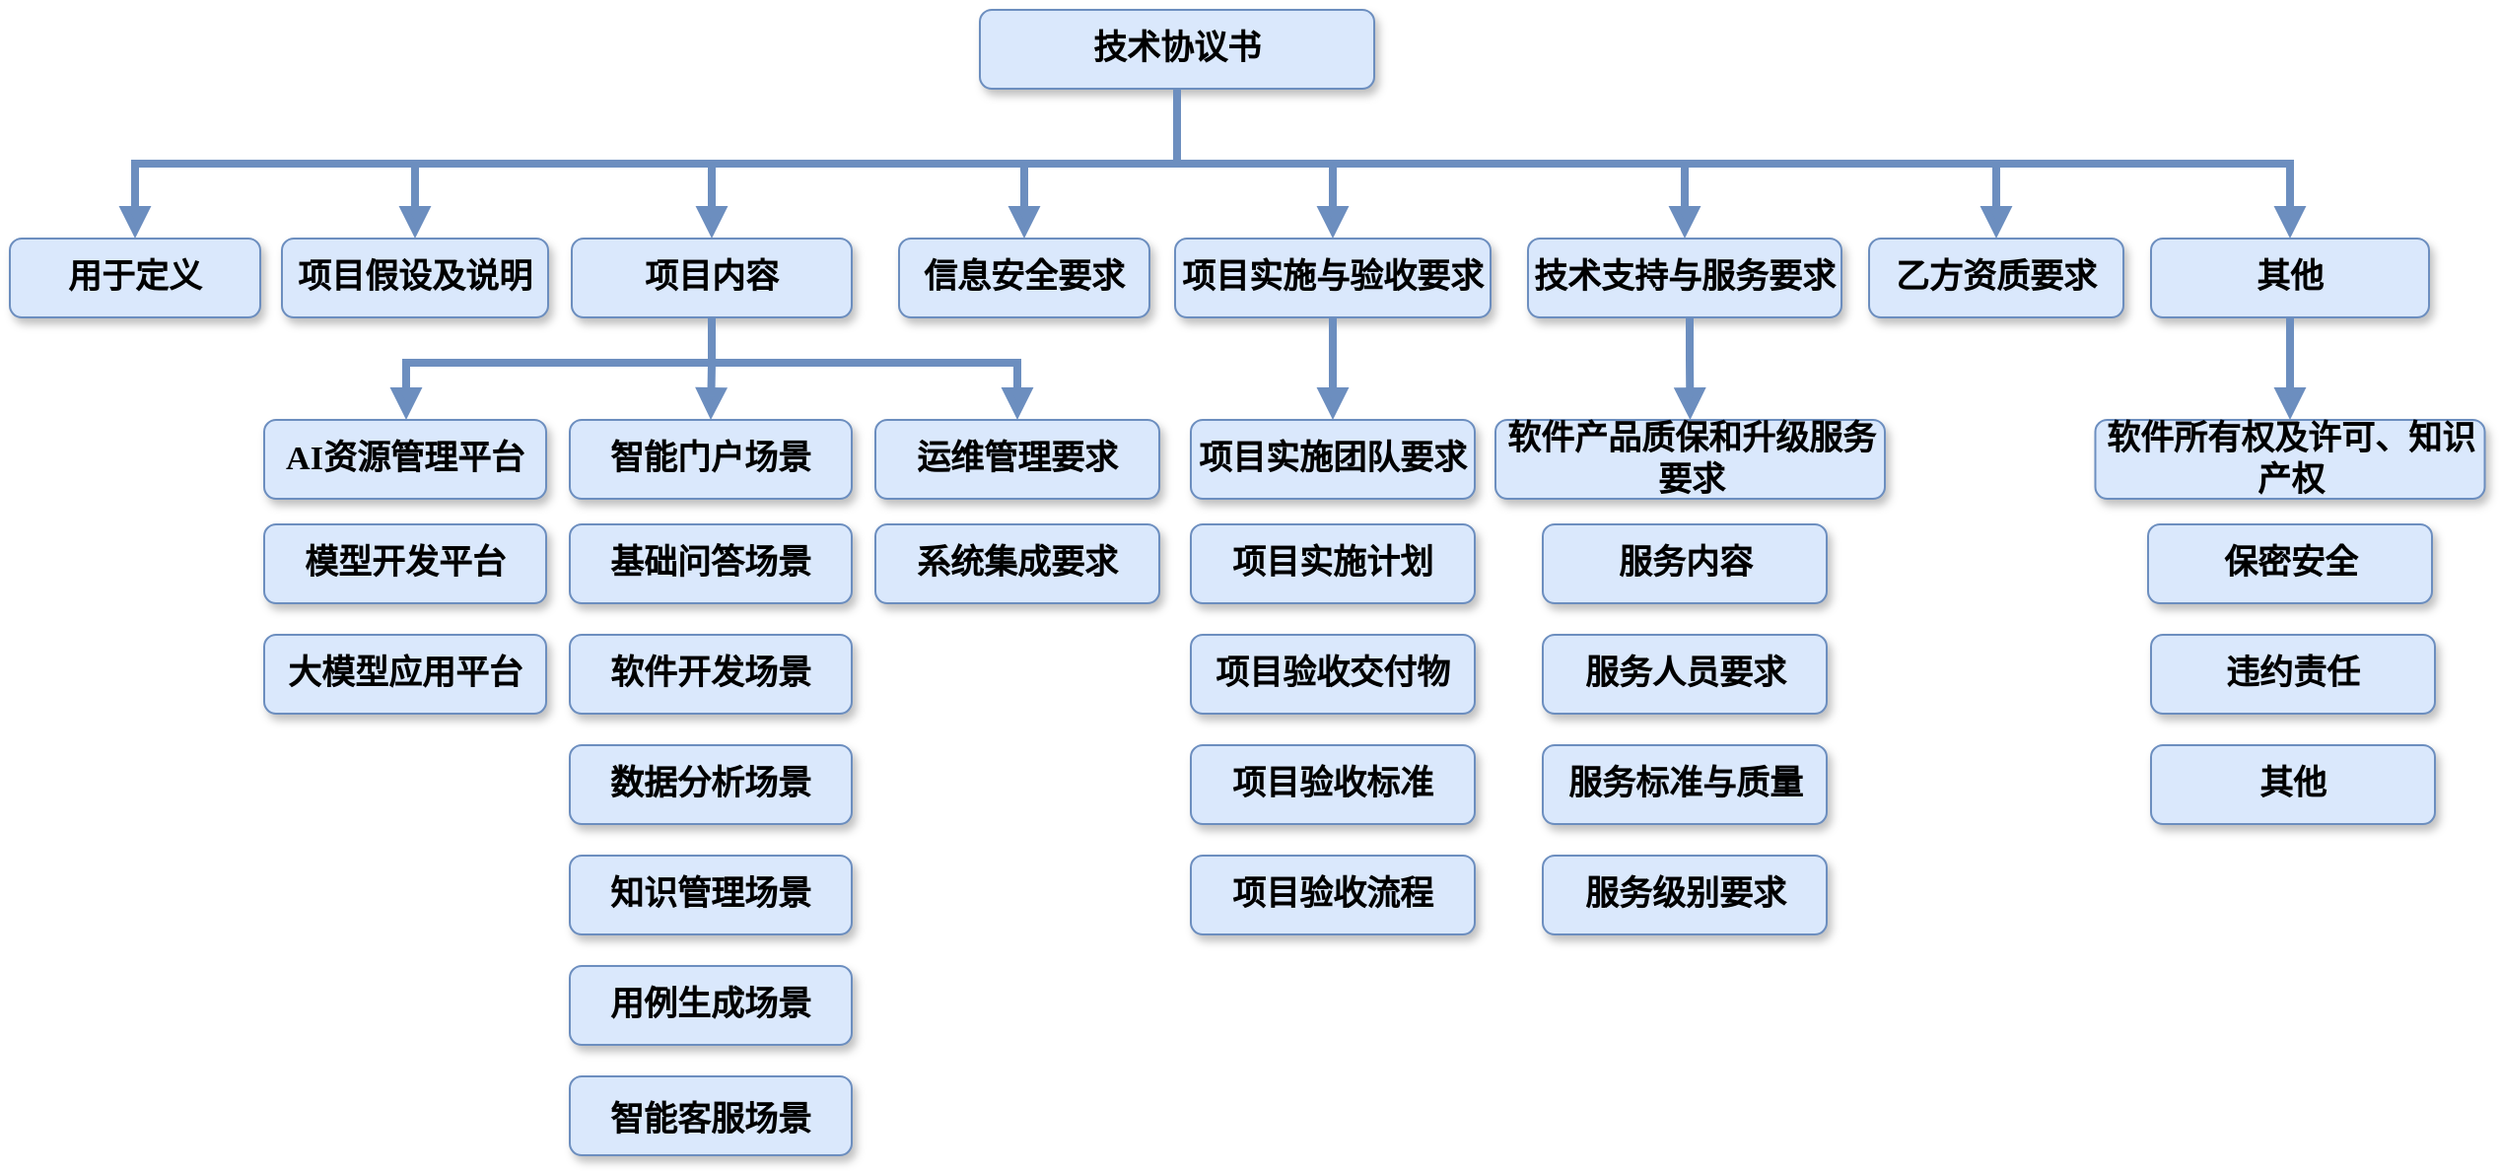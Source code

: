 <mxfile version="24.7.5">
  <diagram name="第 1 页" id="TKdOBnZmRYfI6lw1PTEu">
    <mxGraphModel dx="1878" dy="932" grid="0" gridSize="10" guides="1" tooltips="1" connect="1" arrows="1" fold="1" page="1" pageScale="1" pageWidth="3300" pageHeight="2339" math="0" shadow="0">
      <root>
        <mxCell id="0" />
        <mxCell id="1" parent="0" />
        <mxCell id="I0PNvAFKwtuP8qd0Sc8p-1" value="技术协议书" style="rounded=1;fillColor=#dae8fc;strokeColor=#6c8ebf;shadow=1;fontStyle=1;fontSize=17;fontFamily=Times New Roman;whiteSpace=wrap;" vertex="1" parent="1">
          <mxGeometry x="552" y="1464" width="200" height="40" as="geometry" />
        </mxCell>
        <mxCell id="I0PNvAFKwtuP8qd0Sc8p-2" value="用于定义" style="rounded=1;fillColor=#dae8fc;strokeColor=#6c8ebf;shadow=1;fontStyle=1;fontSize=17;fontFamily=Times New Roman;whiteSpace=wrap;" vertex="1" parent="1">
          <mxGeometry x="60" y="1580" width="127" height="40" as="geometry" />
        </mxCell>
        <mxCell id="I0PNvAFKwtuP8qd0Sc8p-3" value="项目假设及说明" style="rounded=1;fillColor=#dae8fc;strokeColor=#6c8ebf;shadow=1;fontStyle=1;fontSize=17;fontFamily=Times New Roman;whiteSpace=wrap;" vertex="1" parent="1">
          <mxGeometry x="198" y="1580" width="135" height="40" as="geometry" />
        </mxCell>
        <mxCell id="I0PNvAFKwtuP8qd0Sc8p-4" value="项目内容" style="rounded=1;fillColor=#dae8fc;strokeColor=#6c8ebf;shadow=1;fontStyle=1;fontSize=17;fontFamily=Times New Roman;whiteSpace=wrap;" vertex="1" parent="1">
          <mxGeometry x="345" y="1580" width="142" height="40" as="geometry" />
        </mxCell>
        <mxCell id="I0PNvAFKwtuP8qd0Sc8p-5" value="AI资源管理平台" style="rounded=1;fillColor=#dae8fc;strokeColor=#6c8ebf;shadow=1;fontStyle=1;fontSize=17;fontFamily=Times New Roman;whiteSpace=wrap;" vertex="1" parent="1">
          <mxGeometry x="189" y="1672" width="143" height="40" as="geometry" />
        </mxCell>
        <mxCell id="I0PNvAFKwtuP8qd0Sc8p-6" value="模型开发平台" style="rounded=1;fillColor=#dae8fc;strokeColor=#6c8ebf;shadow=1;fontStyle=1;fontSize=17;fontFamily=Times New Roman;whiteSpace=wrap;" vertex="1" parent="1">
          <mxGeometry x="189" y="1725" width="143" height="40" as="geometry" />
        </mxCell>
        <mxCell id="I0PNvAFKwtuP8qd0Sc8p-7" value="大模型应用平台" style="rounded=1;fillColor=#dae8fc;strokeColor=#6c8ebf;shadow=1;fontStyle=1;fontSize=17;fontFamily=Times New Roman;whiteSpace=wrap;" vertex="1" parent="1">
          <mxGeometry x="189" y="1781" width="143" height="40" as="geometry" />
        </mxCell>
        <mxCell id="I0PNvAFKwtuP8qd0Sc8p-8" value="运维管理要求" style="rounded=1;fillColor=#dae8fc;strokeColor=#6c8ebf;shadow=1;fontStyle=1;fontSize=17;fontFamily=Times New Roman;whiteSpace=wrap;" vertex="1" parent="1">
          <mxGeometry x="499" y="1672" width="144" height="40" as="geometry" />
        </mxCell>
        <mxCell id="I0PNvAFKwtuP8qd0Sc8p-9" value="系统集成要求" style="rounded=1;fillColor=#dae8fc;strokeColor=#6c8ebf;shadow=1;fontStyle=1;fontSize=17;fontFamily=Times New Roman;whiteSpace=wrap;" vertex="1" parent="1">
          <mxGeometry x="499" y="1725" width="144" height="40" as="geometry" />
        </mxCell>
        <mxCell id="I0PNvAFKwtuP8qd0Sc8p-10" value="" style="edgeStyle=elbowEdgeStyle;elbow=vertical;strokeWidth=4;endArrow=block;endFill=1;fontStyle=1;strokeColor=#6c8ebf;rounded=0;exitX=0.5;exitY=1;exitDx=0;exitDy=0;fillColor=#dae8fc;fontSize=17;fontFamily=Times New Roman;" edge="1" parent="1" source="I0PNvAFKwtuP8qd0Sc8p-1" target="I0PNvAFKwtuP8qd0Sc8p-3">
          <mxGeometry x="-220" y="1290" width="100" height="100" as="geometry">
            <mxPoint x="530" y="1530" as="sourcePoint" />
            <mxPoint x="-120" y="1290" as="targetPoint" />
          </mxGeometry>
        </mxCell>
        <mxCell id="I0PNvAFKwtuP8qd0Sc8p-11" value="" style="edgeStyle=elbowEdgeStyle;elbow=vertical;strokeWidth=4;endArrow=block;endFill=1;fontStyle=1;strokeColor=#6c8ebf;rounded=0;exitX=0.5;exitY=1;exitDx=0;exitDy=0;fillColor=#dae8fc;fontSize=17;fontFamily=Times New Roman;" edge="1" parent="1" source="I0PNvAFKwtuP8qd0Sc8p-1" target="I0PNvAFKwtuP8qd0Sc8p-2">
          <mxGeometry x="-220" y="1290" width="100" height="100" as="geometry">
            <mxPoint x="530" y="1530" as="sourcePoint" />
            <mxPoint x="-120" y="1290" as="targetPoint" />
          </mxGeometry>
        </mxCell>
        <mxCell id="I0PNvAFKwtuP8qd0Sc8p-12" value="" style="edgeStyle=elbowEdgeStyle;elbow=vertical;strokeWidth=4;endArrow=block;endFill=1;fontStyle=1;strokeColor=#6c8ebf;rounded=0;exitX=0.5;exitY=1;exitDx=0;exitDy=0;fillColor=#dae8fc;fontSize=17;fontFamily=Times New Roman;" edge="1" parent="1" source="I0PNvAFKwtuP8qd0Sc8p-1" target="I0PNvAFKwtuP8qd0Sc8p-4">
          <mxGeometry x="-220" y="1290" width="100" height="100" as="geometry">
            <mxPoint x="530" y="1530" as="sourcePoint" />
            <mxPoint x="-120" y="1290" as="targetPoint" />
          </mxGeometry>
        </mxCell>
        <mxCell id="I0PNvAFKwtuP8qd0Sc8p-13" value="" style="edgeStyle=elbowEdgeStyle;elbow=vertical;strokeWidth=4;endArrow=block;endFill=1;fontStyle=1;strokeColor=#6c8ebf;rounded=0;exitX=0.5;exitY=1;exitDx=0;exitDy=0;fillColor=#dae8fc;fontSize=17;fontFamily=Times New Roman;" edge="1" parent="1" source="I0PNvAFKwtuP8qd0Sc8p-4" target="I0PNvAFKwtuP8qd0Sc8p-5">
          <mxGeometry x="-220" y="1290" width="100" height="100" as="geometry">
            <mxPoint x="530" y="1530" as="sourcePoint" />
            <mxPoint x="-120" y="1290" as="targetPoint" />
            <Array as="points">
              <mxPoint x="261" y="1643" />
            </Array>
          </mxGeometry>
        </mxCell>
        <mxCell id="I0PNvAFKwtuP8qd0Sc8p-14" value="" style="edgeStyle=elbowEdgeStyle;elbow=vertical;strokeWidth=4;endArrow=block;endFill=1;fontStyle=1;strokeColor=#6c8ebf;rounded=0;exitX=0.5;exitY=1;exitDx=0;exitDy=0;entryX=0.5;entryY=0;entryDx=0;entryDy=0;fillColor=#dae8fc;fontSize=17;fontFamily=Times New Roman;" edge="1" parent="1" source="I0PNvAFKwtuP8qd0Sc8p-4" target="I0PNvAFKwtuP8qd0Sc8p-8">
          <mxGeometry x="-220" y="1290" width="100" height="100" as="geometry">
            <mxPoint x="530" y="1530" as="sourcePoint" />
            <mxPoint x="-120" y="1290" as="targetPoint" />
            <Array as="points">
              <mxPoint x="438" y="1643" />
            </Array>
          </mxGeometry>
        </mxCell>
        <mxCell id="I0PNvAFKwtuP8qd0Sc8p-15" value="" style="edgeStyle=elbowEdgeStyle;elbow=vertical;strokeWidth=4;endArrow=block;endFill=1;fontStyle=1;strokeColor=#6c8ebf;rounded=0;entryX=0.5;entryY=0;entryDx=0;entryDy=0;exitX=0.5;exitY=1;exitDx=0;exitDy=0;fillColor=#dae8fc;fontSize=17;fontFamily=Times New Roman;" edge="1" parent="1" source="I0PNvAFKwtuP8qd0Sc8p-1" target="I0PNvAFKwtuP8qd0Sc8p-16">
          <mxGeometry x="-220" y="1290" width="100" height="100" as="geometry">
            <mxPoint x="530" y="1530" as="sourcePoint" />
            <mxPoint x="860" y="1580" as="targetPoint" />
          </mxGeometry>
        </mxCell>
        <mxCell id="I0PNvAFKwtuP8qd0Sc8p-16" value="信息安全要求" style="rounded=1;fillColor=#dae8fc;strokeColor=#6c8ebf;shadow=1;fontStyle=1;fontSize=17;fontFamily=Times New Roman;whiteSpace=wrap;" vertex="1" parent="1">
          <mxGeometry x="511" y="1580" width="127" height="40" as="geometry" />
        </mxCell>
        <mxCell id="I0PNvAFKwtuP8qd0Sc8p-17" value="项目实施与验收要求" style="rounded=1;fillColor=#dae8fc;strokeColor=#6c8ebf;shadow=1;fontStyle=1;fontSize=17;fontFamily=Times New Roman;whiteSpace=wrap;" vertex="1" parent="1">
          <mxGeometry x="651" y="1580" width="160" height="40" as="geometry" />
        </mxCell>
        <mxCell id="I0PNvAFKwtuP8qd0Sc8p-18" value="技术支持与服务要求" style="rounded=1;fillColor=#dae8fc;strokeColor=#6c8ebf;shadow=1;fontStyle=1;fontSize=17;fontFamily=Times New Roman;whiteSpace=wrap;" vertex="1" parent="1">
          <mxGeometry x="830" y="1580" width="159" height="40" as="geometry" />
        </mxCell>
        <mxCell id="I0PNvAFKwtuP8qd0Sc8p-19" value="乙方资质要求" style="rounded=1;fillColor=#dae8fc;strokeColor=#6c8ebf;shadow=1;fontStyle=1;fontSize=17;fontFamily=Times New Roman;whiteSpace=wrap;" vertex="1" parent="1">
          <mxGeometry x="1003" y="1580" width="129" height="40" as="geometry" />
        </mxCell>
        <mxCell id="I0PNvAFKwtuP8qd0Sc8p-20" value="其他" style="rounded=1;fillColor=#dae8fc;strokeColor=#6c8ebf;shadow=1;fontStyle=1;fontSize=17;fontFamily=Times New Roman;whiteSpace=wrap;" vertex="1" parent="1">
          <mxGeometry x="1146" y="1580" width="141" height="40" as="geometry" />
        </mxCell>
        <mxCell id="I0PNvAFKwtuP8qd0Sc8p-21" value="智能门户场景" style="rounded=1;fillColor=#dae8fc;strokeColor=#6c8ebf;shadow=1;fontStyle=1;fontSize=17;fontFamily=Times New Roman;whiteSpace=wrap;" vertex="1" parent="1">
          <mxGeometry x="344" y="1672" width="143" height="40" as="geometry" />
        </mxCell>
        <mxCell id="I0PNvAFKwtuP8qd0Sc8p-22" value="基础问答场景" style="rounded=1;fillColor=#dae8fc;strokeColor=#6c8ebf;shadow=1;fontStyle=1;fontSize=17;fontFamily=Times New Roman;whiteSpace=wrap;" vertex="1" parent="1">
          <mxGeometry x="344" y="1725" width="143" height="40" as="geometry" />
        </mxCell>
        <mxCell id="I0PNvAFKwtuP8qd0Sc8p-23" value="软件开发场景" style="rounded=1;fillColor=#dae8fc;strokeColor=#6c8ebf;shadow=1;fontStyle=1;fontSize=17;fontFamily=Times New Roman;whiteSpace=wrap;" vertex="1" parent="1">
          <mxGeometry x="344" y="1781" width="143" height="40" as="geometry" />
        </mxCell>
        <mxCell id="I0PNvAFKwtuP8qd0Sc8p-24" value="数据分析场景" style="rounded=1;fillColor=#dae8fc;strokeColor=#6c8ebf;shadow=1;fontStyle=1;fontSize=17;fontFamily=Times New Roman;whiteSpace=wrap;" vertex="1" parent="1">
          <mxGeometry x="344" y="1837" width="143" height="40" as="geometry" />
        </mxCell>
        <mxCell id="I0PNvAFKwtuP8qd0Sc8p-25" value="知识管理场景" style="rounded=1;fillColor=#dae8fc;strokeColor=#6c8ebf;shadow=1;fontStyle=1;fontSize=17;fontFamily=Times New Roman;whiteSpace=wrap;" vertex="1" parent="1">
          <mxGeometry x="344" y="1893" width="143" height="40" as="geometry" />
        </mxCell>
        <mxCell id="I0PNvAFKwtuP8qd0Sc8p-26" value="用例生成场景" style="rounded=1;fillColor=#dae8fc;strokeColor=#6c8ebf;shadow=1;fontStyle=1;fontSize=17;fontFamily=Times New Roman;whiteSpace=wrap;" vertex="1" parent="1">
          <mxGeometry x="344" y="1949" width="143" height="40" as="geometry" />
        </mxCell>
        <mxCell id="I0PNvAFKwtuP8qd0Sc8p-27" value="智能客服场景" style="rounded=1;fillColor=#dae8fc;strokeColor=#6c8ebf;shadow=1;fontStyle=1;fontSize=17;fontFamily=Times New Roman;" vertex="1" parent="1">
          <mxGeometry x="344" y="2005" width="143" height="40" as="geometry" />
        </mxCell>
        <mxCell id="I0PNvAFKwtuP8qd0Sc8p-28" value="" style="edgeStyle=elbowEdgeStyle;elbow=vertical;strokeWidth=4;endArrow=block;endFill=1;fontStyle=1;strokeColor=#6c8ebf;rounded=0;exitX=0.5;exitY=1;exitDx=0;exitDy=0;entryX=0.5;entryY=0;entryDx=0;entryDy=0;fillColor=#dae8fc;fontSize=17;fontFamily=Times New Roman;" edge="1" parent="1" source="I0PNvAFKwtuP8qd0Sc8p-4" target="I0PNvAFKwtuP8qd0Sc8p-21">
          <mxGeometry x="-210" y="1300" width="100" height="100" as="geometry">
            <mxPoint x="426" y="1630" as="sourcePoint" />
            <mxPoint x="464" y="1760" as="targetPoint" />
            <Array as="points">
              <mxPoint x="347" y="1643" />
            </Array>
          </mxGeometry>
        </mxCell>
        <mxCell id="I0PNvAFKwtuP8qd0Sc8p-29" value="项目实施团队要求" style="rounded=1;fillColor=#dae8fc;strokeColor=#6c8ebf;shadow=1;fontStyle=1;fontSize=17;fontFamily=Times New Roman;whiteSpace=wrap;" vertex="1" parent="1">
          <mxGeometry x="659" y="1672" width="144" height="40" as="geometry" />
        </mxCell>
        <mxCell id="I0PNvAFKwtuP8qd0Sc8p-30" value="项目实施计划" style="rounded=1;fillColor=#dae8fc;strokeColor=#6c8ebf;shadow=1;fontStyle=1;fontSize=17;fontFamily=Times New Roman;whiteSpace=wrap;" vertex="1" parent="1">
          <mxGeometry x="659" y="1725" width="144" height="40" as="geometry" />
        </mxCell>
        <mxCell id="I0PNvAFKwtuP8qd0Sc8p-31" value="项目验收交付物" style="rounded=1;fillColor=#dae8fc;strokeColor=#6c8ebf;shadow=1;fontStyle=1;fontSize=17;fontFamily=Times New Roman;whiteSpace=wrap;" vertex="1" parent="1">
          <mxGeometry x="659" y="1781" width="144" height="40" as="geometry" />
        </mxCell>
        <mxCell id="I0PNvAFKwtuP8qd0Sc8p-32" value="项目验收标准" style="rounded=1;fillColor=#dae8fc;strokeColor=#6c8ebf;shadow=1;fontStyle=1;fontSize=17;fontFamily=Times New Roman;whiteSpace=wrap;" vertex="1" parent="1">
          <mxGeometry x="659" y="1837" width="144" height="40" as="geometry" />
        </mxCell>
        <mxCell id="I0PNvAFKwtuP8qd0Sc8p-33" value="项目验收流程" style="rounded=1;fillColor=#dae8fc;strokeColor=#6c8ebf;shadow=1;fontStyle=1;fontSize=17;fontFamily=Times New Roman;whiteSpace=wrap;" vertex="1" parent="1">
          <mxGeometry x="659" y="1893" width="144" height="40" as="geometry" />
        </mxCell>
        <mxCell id="I0PNvAFKwtuP8qd0Sc8p-34" value="" style="edgeStyle=elbowEdgeStyle;elbow=vertical;strokeWidth=4;endArrow=block;endFill=1;fontStyle=1;strokeColor=#6c8ebf;rounded=0;exitX=0.5;exitY=1;exitDx=0;exitDy=0;entryX=0.5;entryY=0;entryDx=0;entryDy=0;fillColor=#dae8fc;fontSize=17;fontFamily=Times New Roman;" edge="1" parent="1" source="I0PNvAFKwtuP8qd0Sc8p-17" target="I0PNvAFKwtuP8qd0Sc8p-29">
          <mxGeometry x="249" y="1357" width="100" height="100" as="geometry">
            <mxPoint x="885" y="1687" as="sourcePoint" />
            <mxPoint x="1040" y="1739" as="targetPoint" />
            <Array as="points">
              <mxPoint x="726" y="1644" />
            </Array>
          </mxGeometry>
        </mxCell>
        <mxCell id="I0PNvAFKwtuP8qd0Sc8p-35" value="软件产品质保和升级服务要求" style="rounded=1;fillColor=#dae8fc;strokeColor=#6c8ebf;shadow=1;fontStyle=1;fontSize=17;fontFamily=Times New Roman;whiteSpace=wrap;" vertex="1" parent="1">
          <mxGeometry x="813.5" y="1672" width="197.5" height="40" as="geometry" />
        </mxCell>
        <mxCell id="I0PNvAFKwtuP8qd0Sc8p-36" value="服务内容" style="rounded=1;fillColor=#dae8fc;strokeColor=#6c8ebf;shadow=1;fontStyle=1;fontSize=17;fontFamily=Times New Roman;whiteSpace=wrap;" vertex="1" parent="1">
          <mxGeometry x="837.5" y="1725" width="144" height="40" as="geometry" />
        </mxCell>
        <mxCell id="I0PNvAFKwtuP8qd0Sc8p-37" value="服务人员要求" style="rounded=1;fillColor=#dae8fc;strokeColor=#6c8ebf;shadow=1;fontStyle=1;fontSize=17;fontFamily=Times New Roman;whiteSpace=wrap;" vertex="1" parent="1">
          <mxGeometry x="837.5" y="1781" width="144" height="40" as="geometry" />
        </mxCell>
        <mxCell id="I0PNvAFKwtuP8qd0Sc8p-38" value="服务标准与质量" style="rounded=1;fillColor=#dae8fc;strokeColor=#6c8ebf;shadow=1;fontStyle=1;fontSize=17;fontFamily=Times New Roman;whiteSpace=wrap;" vertex="1" parent="1">
          <mxGeometry x="837.5" y="1837" width="144" height="40" as="geometry" />
        </mxCell>
        <mxCell id="I0PNvAFKwtuP8qd0Sc8p-39" value="服务级别要求" style="rounded=1;fillColor=#dae8fc;strokeColor=#6c8ebf;shadow=1;fontStyle=1;fontSize=17;fontFamily=Times New Roman;whiteSpace=wrap;" vertex="1" parent="1">
          <mxGeometry x="837.5" y="1893" width="144" height="40" as="geometry" />
        </mxCell>
        <mxCell id="I0PNvAFKwtuP8qd0Sc8p-40" value="" style="edgeStyle=elbowEdgeStyle;elbow=vertical;strokeWidth=4;endArrow=block;endFill=1;fontStyle=1;strokeColor=#6c8ebf;rounded=0;entryX=0.5;entryY=0;entryDx=0;entryDy=0;exitX=0.5;exitY=1;exitDx=0;exitDy=0;fillColor=#dae8fc;fontSize=17;fontFamily=Times New Roman;" edge="1" parent="1" source="I0PNvAFKwtuP8qd0Sc8p-1" target="I0PNvAFKwtuP8qd0Sc8p-17">
          <mxGeometry x="-210" y="1300" width="100" height="100" as="geometry">
            <mxPoint x="724" y="1514" as="sourcePoint" />
            <mxPoint x="585" y="1590" as="targetPoint" />
          </mxGeometry>
        </mxCell>
        <mxCell id="I0PNvAFKwtuP8qd0Sc8p-41" value="" style="edgeStyle=elbowEdgeStyle;elbow=vertical;strokeWidth=4;endArrow=block;endFill=1;fontStyle=1;strokeColor=#6c8ebf;rounded=0;fillColor=#dae8fc;fontSize=17;fontFamily=Times New Roman;" edge="1" parent="1" source="I0PNvAFKwtuP8qd0Sc8p-1" target="I0PNvAFKwtuP8qd0Sc8p-18">
          <mxGeometry x="-200" y="1310" width="100" height="100" as="geometry">
            <mxPoint x="734" y="1524" as="sourcePoint" />
            <mxPoint x="595" y="1600" as="targetPoint" />
          </mxGeometry>
        </mxCell>
        <mxCell id="I0PNvAFKwtuP8qd0Sc8p-42" value="" style="edgeStyle=elbowEdgeStyle;elbow=vertical;strokeWidth=4;endArrow=block;endFill=1;fontStyle=1;strokeColor=#6c8ebf;rounded=0;exitX=0.5;exitY=1;exitDx=0;exitDy=0;fillColor=#dae8fc;fontSize=17;fontFamily=Times New Roman;" edge="1" parent="1" source="I0PNvAFKwtuP8qd0Sc8p-1" target="I0PNvAFKwtuP8qd0Sc8p-19">
          <mxGeometry x="-190" y="1320" width="100" height="100" as="geometry">
            <mxPoint x="744" y="1534" as="sourcePoint" />
            <mxPoint x="605" y="1610" as="targetPoint" />
          </mxGeometry>
        </mxCell>
        <mxCell id="I0PNvAFKwtuP8qd0Sc8p-43" value="" style="edgeStyle=elbowEdgeStyle;elbow=vertical;strokeWidth=4;endArrow=block;endFill=1;fontStyle=1;strokeColor=#6c8ebf;rounded=0;exitX=0.5;exitY=1;exitDx=0;exitDy=0;fillColor=#dae8fc;fontSize=17;fontFamily=Times New Roman;" edge="1" parent="1" source="I0PNvAFKwtuP8qd0Sc8p-1" target="I0PNvAFKwtuP8qd0Sc8p-20">
          <mxGeometry x="-180" y="1330" width="100" height="100" as="geometry">
            <mxPoint x="754" y="1544" as="sourcePoint" />
            <mxPoint x="615" y="1620" as="targetPoint" />
          </mxGeometry>
        </mxCell>
        <mxCell id="I0PNvAFKwtuP8qd0Sc8p-44" value="软件所有权及许可、知识产权" style="rounded=1;fillColor=#dae8fc;strokeColor=#6c8ebf;shadow=1;fontStyle=1;fontSize=17;fontFamily=Times New Roman;whiteSpace=wrap;" vertex="1" parent="1">
          <mxGeometry x="1117.75" y="1672" width="197.5" height="40" as="geometry" />
        </mxCell>
        <mxCell id="I0PNvAFKwtuP8qd0Sc8p-45" value="保密安全" style="rounded=1;fillColor=#dae8fc;strokeColor=#6c8ebf;shadow=1;fontStyle=1;fontSize=17;fontFamily=Times New Roman;whiteSpace=wrap;" vertex="1" parent="1">
          <mxGeometry x="1144.5" y="1725" width="144" height="40" as="geometry" />
        </mxCell>
        <mxCell id="I0PNvAFKwtuP8qd0Sc8p-46" value="违约责任" style="rounded=1;fillColor=#dae8fc;strokeColor=#6c8ebf;shadow=1;fontStyle=1;fontSize=17;fontFamily=Times New Roman;whiteSpace=wrap;" vertex="1" parent="1">
          <mxGeometry x="1146" y="1781" width="144" height="40" as="geometry" />
        </mxCell>
        <mxCell id="I0PNvAFKwtuP8qd0Sc8p-47" value="其他" style="rounded=1;fillColor=#dae8fc;strokeColor=#6c8ebf;shadow=1;fontStyle=1;fontSize=17;fontFamily=Times New Roman;whiteSpace=wrap;" vertex="1" parent="1">
          <mxGeometry x="1146" y="1837" width="144" height="40" as="geometry" />
        </mxCell>
        <mxCell id="I0PNvAFKwtuP8qd0Sc8p-48" value="" style="edgeStyle=elbowEdgeStyle;elbow=vertical;strokeWidth=4;endArrow=block;endFill=1;fontStyle=1;strokeColor=#6c8ebf;rounded=0;entryX=0.5;entryY=0;entryDx=0;entryDy=0;fillColor=#dae8fc;fontSize=17;fontFamily=Times New Roman;" edge="1" parent="1" source="I0PNvAFKwtuP8qd0Sc8p-18" target="I0PNvAFKwtuP8qd0Sc8p-35">
          <mxGeometry x="259" y="1367" width="100" height="100" as="geometry">
            <mxPoint x="741" y="1630" as="sourcePoint" />
            <mxPoint x="741" y="1682" as="targetPoint" />
            <Array as="points">
              <mxPoint x="912" y="1641" />
            </Array>
          </mxGeometry>
        </mxCell>
        <mxCell id="I0PNvAFKwtuP8qd0Sc8p-49" value="" style="edgeStyle=elbowEdgeStyle;elbow=vertical;strokeWidth=4;endArrow=block;endFill=1;fontStyle=1;strokeColor=#6c8ebf;rounded=0;exitX=0.5;exitY=1;exitDx=0;exitDy=0;entryX=0.5;entryY=0;entryDx=0;entryDy=0;fillColor=#dae8fc;fontSize=17;fontFamily=Times New Roman;" edge="1" parent="1" source="I0PNvAFKwtuP8qd0Sc8p-20" target="I0PNvAFKwtuP8qd0Sc8p-44">
          <mxGeometry x="269" y="1377" width="100" height="100" as="geometry">
            <mxPoint x="751" y="1640" as="sourcePoint" />
            <mxPoint x="751" y="1692" as="targetPoint" />
            <Array as="points">
              <mxPoint x="1220" y="1646" />
            </Array>
          </mxGeometry>
        </mxCell>
      </root>
    </mxGraphModel>
  </diagram>
</mxfile>
